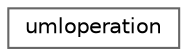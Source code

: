 digraph "Graphical Class Hierarchy"
{
 // LATEX_PDF_SIZE
  bgcolor="transparent";
  edge [fontname=Helvetica,fontsize=10,labelfontname=Helvetica,labelfontsize=10];
  node [fontname=Helvetica,fontsize=10,shape=box,height=0.2,width=0.4];
  rankdir="LR";
  Node0 [label="umloperation",height=0.2,width=0.4,color="grey40", fillcolor="white", style="filled",URL="$structumloperation.html",tooltip=" "];
}
